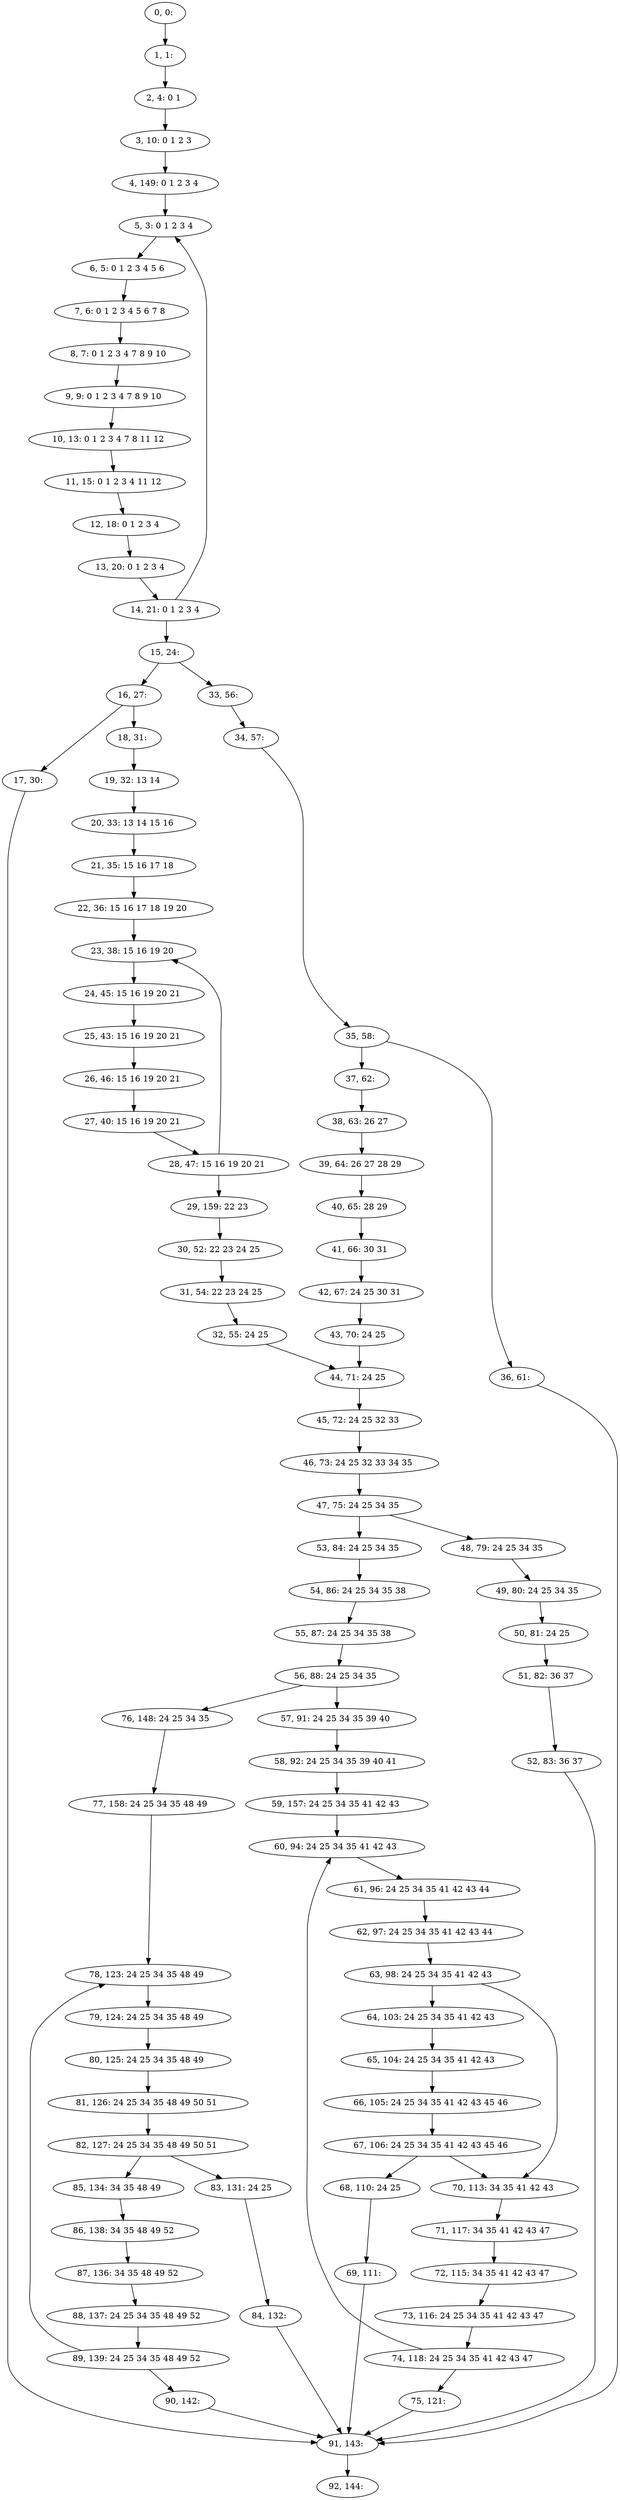 digraph G {
0[label="0, 0: "];
1[label="1, 1: "];
2[label="2, 4: 0 1 "];
3[label="3, 10: 0 1 2 3 "];
4[label="4, 149: 0 1 2 3 4 "];
5[label="5, 3: 0 1 2 3 4 "];
6[label="6, 5: 0 1 2 3 4 5 6 "];
7[label="7, 6: 0 1 2 3 4 5 6 7 8 "];
8[label="8, 7: 0 1 2 3 4 7 8 9 10 "];
9[label="9, 9: 0 1 2 3 4 7 8 9 10 "];
10[label="10, 13: 0 1 2 3 4 7 8 11 12 "];
11[label="11, 15: 0 1 2 3 4 11 12 "];
12[label="12, 18: 0 1 2 3 4 "];
13[label="13, 20: 0 1 2 3 4 "];
14[label="14, 21: 0 1 2 3 4 "];
15[label="15, 24: "];
16[label="16, 27: "];
17[label="17, 30: "];
18[label="18, 31: "];
19[label="19, 32: 13 14 "];
20[label="20, 33: 13 14 15 16 "];
21[label="21, 35: 15 16 17 18 "];
22[label="22, 36: 15 16 17 18 19 20 "];
23[label="23, 38: 15 16 19 20 "];
24[label="24, 45: 15 16 19 20 21 "];
25[label="25, 43: 15 16 19 20 21 "];
26[label="26, 46: 15 16 19 20 21 "];
27[label="27, 40: 15 16 19 20 21 "];
28[label="28, 47: 15 16 19 20 21 "];
29[label="29, 159: 22 23 "];
30[label="30, 52: 22 23 24 25 "];
31[label="31, 54: 22 23 24 25 "];
32[label="32, 55: 24 25 "];
33[label="33, 56: "];
34[label="34, 57: "];
35[label="35, 58: "];
36[label="36, 61: "];
37[label="37, 62: "];
38[label="38, 63: 26 27 "];
39[label="39, 64: 26 27 28 29 "];
40[label="40, 65: 28 29 "];
41[label="41, 66: 30 31 "];
42[label="42, 67: 24 25 30 31 "];
43[label="43, 70: 24 25 "];
44[label="44, 71: 24 25 "];
45[label="45, 72: 24 25 32 33 "];
46[label="46, 73: 24 25 32 33 34 35 "];
47[label="47, 75: 24 25 34 35 "];
48[label="48, 79: 24 25 34 35 "];
49[label="49, 80: 24 25 34 35 "];
50[label="50, 81: 24 25 "];
51[label="51, 82: 36 37 "];
52[label="52, 83: 36 37 "];
53[label="53, 84: 24 25 34 35 "];
54[label="54, 86: 24 25 34 35 38 "];
55[label="55, 87: 24 25 34 35 38 "];
56[label="56, 88: 24 25 34 35 "];
57[label="57, 91: 24 25 34 35 39 40 "];
58[label="58, 92: 24 25 34 35 39 40 41 "];
59[label="59, 157: 24 25 34 35 41 42 43 "];
60[label="60, 94: 24 25 34 35 41 42 43 "];
61[label="61, 96: 24 25 34 35 41 42 43 44 "];
62[label="62, 97: 24 25 34 35 41 42 43 44 "];
63[label="63, 98: 24 25 34 35 41 42 43 "];
64[label="64, 103: 24 25 34 35 41 42 43 "];
65[label="65, 104: 24 25 34 35 41 42 43 "];
66[label="66, 105: 24 25 34 35 41 42 43 45 46 "];
67[label="67, 106: 24 25 34 35 41 42 43 45 46 "];
68[label="68, 110: 24 25 "];
69[label="69, 111: "];
70[label="70, 113: 34 35 41 42 43 "];
71[label="71, 117: 34 35 41 42 43 47 "];
72[label="72, 115: 34 35 41 42 43 47 "];
73[label="73, 116: 24 25 34 35 41 42 43 47 "];
74[label="74, 118: 24 25 34 35 41 42 43 47 "];
75[label="75, 121: "];
76[label="76, 148: 24 25 34 35 "];
77[label="77, 158: 24 25 34 35 48 49 "];
78[label="78, 123: 24 25 34 35 48 49 "];
79[label="79, 124: 24 25 34 35 48 49 "];
80[label="80, 125: 24 25 34 35 48 49 "];
81[label="81, 126: 24 25 34 35 48 49 50 51 "];
82[label="82, 127: 24 25 34 35 48 49 50 51 "];
83[label="83, 131: 24 25 "];
84[label="84, 132: "];
85[label="85, 134: 34 35 48 49 "];
86[label="86, 138: 34 35 48 49 52 "];
87[label="87, 136: 34 35 48 49 52 "];
88[label="88, 137: 24 25 34 35 48 49 52 "];
89[label="89, 139: 24 25 34 35 48 49 52 "];
90[label="90, 142: "];
91[label="91, 143: "];
92[label="92, 144: "];
0->1 ;
1->2 ;
2->3 ;
3->4 ;
4->5 ;
5->6 ;
6->7 ;
7->8 ;
8->9 ;
9->10 ;
10->11 ;
11->12 ;
12->13 ;
13->14 ;
14->15 ;
14->5 ;
15->16 ;
15->33 ;
16->17 ;
16->18 ;
17->91 ;
18->19 ;
19->20 ;
20->21 ;
21->22 ;
22->23 ;
23->24 ;
24->25 ;
25->26 ;
26->27 ;
27->28 ;
28->29 ;
28->23 ;
29->30 ;
30->31 ;
31->32 ;
32->44 ;
33->34 ;
34->35 ;
35->36 ;
35->37 ;
36->91 ;
37->38 ;
38->39 ;
39->40 ;
40->41 ;
41->42 ;
42->43 ;
43->44 ;
44->45 ;
45->46 ;
46->47 ;
47->48 ;
47->53 ;
48->49 ;
49->50 ;
50->51 ;
51->52 ;
52->91 ;
53->54 ;
54->55 ;
55->56 ;
56->57 ;
56->76 ;
57->58 ;
58->59 ;
59->60 ;
60->61 ;
61->62 ;
62->63 ;
63->64 ;
63->70 ;
64->65 ;
65->66 ;
66->67 ;
67->68 ;
67->70 ;
68->69 ;
69->91 ;
70->71 ;
71->72 ;
72->73 ;
73->74 ;
74->75 ;
74->60 ;
75->91 ;
76->77 ;
77->78 ;
78->79 ;
79->80 ;
80->81 ;
81->82 ;
82->83 ;
82->85 ;
83->84 ;
84->91 ;
85->86 ;
86->87 ;
87->88 ;
88->89 ;
89->90 ;
89->78 ;
90->91 ;
91->92 ;
}

